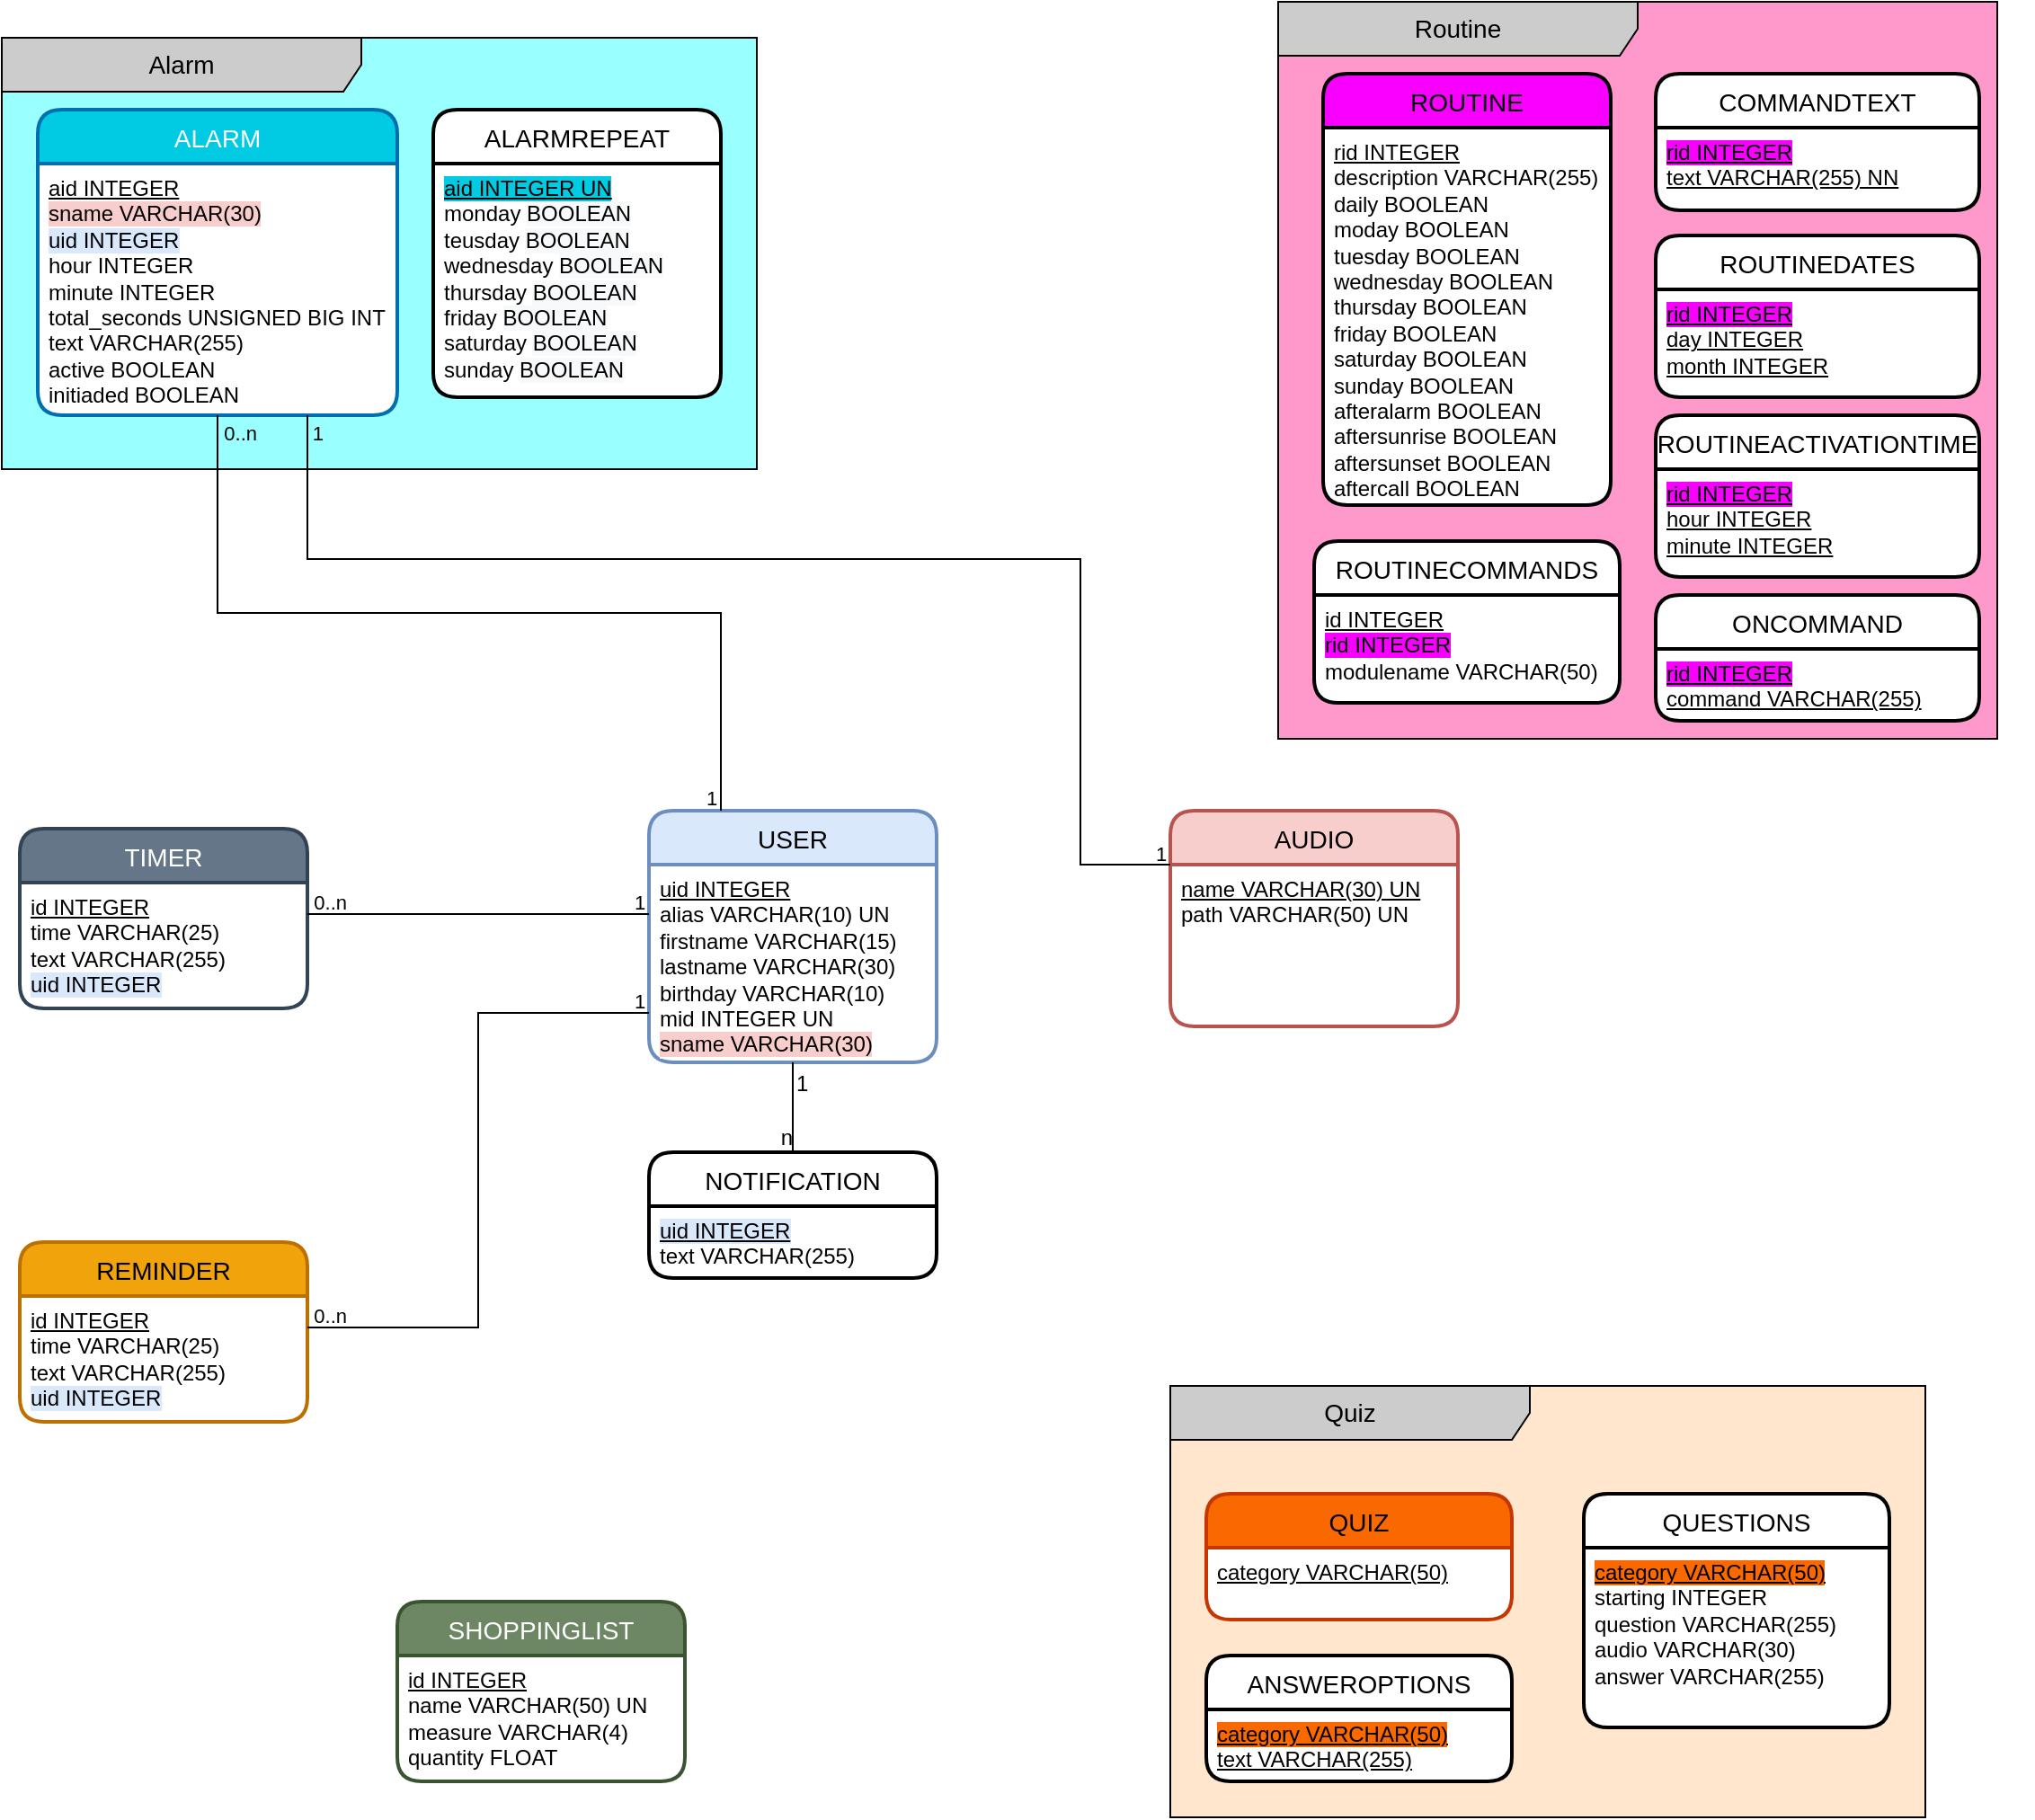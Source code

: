 <mxfile version="16.5.1" type="device"><diagram id="wY3-MZdnBv4CEE56D3wo" name="Seite-1"><mxGraphModel dx="1354" dy="816" grid="1" gridSize="10" guides="1" tooltips="1" connect="1" arrows="1" fold="1" page="1" pageScale="1" pageWidth="1169" pageHeight="1654" math="0" shadow="0"><root><mxCell id="0"/><mxCell id="1" parent="0"/><mxCell id="ENcvrtsNIVr2lBMWUQbj-1" value="AUDIO" style="swimlane;childLayout=stackLayout;horizontal=1;startSize=30;horizontalStack=0;rounded=1;fontSize=14;fontStyle=0;strokeWidth=2;resizeParent=0;resizeLast=1;shadow=0;dashed=0;align=center;fillColor=#f8cecc;strokeColor=#b85450;swimlaneFillColor=default;" parent="1" vertex="1"><mxGeometry x="680" y="480" width="160" height="120" as="geometry"/></mxCell><mxCell id="ENcvrtsNIVr2lBMWUQbj-2" value="&lt;u&gt;name VARCHAR(30) UN&lt;/u&gt;&lt;br&gt;path VARCHAR(50) UN" style="align=left;strokeColor=none;fillColor=none;spacingLeft=4;fontSize=12;verticalAlign=top;resizable=0;rotatable=0;part=1;html=1;" parent="ENcvrtsNIVr2lBMWUQbj-1" vertex="1"><mxGeometry y="30" width="160" height="90" as="geometry"/></mxCell><mxCell id="ENcvrtsNIVr2lBMWUQbj-3" value="USER" style="swimlane;childLayout=stackLayout;horizontal=1;startSize=30;horizontalStack=0;rounded=1;fontSize=14;fontStyle=0;strokeWidth=2;resizeParent=0;resizeLast=1;shadow=0;dashed=0;align=center;fillColor=#DAE8FC;strokeColor=#6C8EBF;swimlaneFillColor=default;" parent="1" vertex="1"><mxGeometry x="390" y="480" width="160" height="140" as="geometry"/></mxCell><mxCell id="ENcvrtsNIVr2lBMWUQbj-4" value="&lt;u&gt;uid INTEGER&lt;/u&gt;&lt;br&gt;alias VARCHAR(10) UN&lt;br&gt;firstname VARCHAR(15)&lt;br&gt;lastname VARCHAR(30)&lt;br&gt;birthday VARCHAR(10)&lt;br&gt;mid INTEGER UN&lt;br&gt;&lt;span style=&quot;background-color: rgb(248 , 206 , 204)&quot;&gt;sname VARCHAR(30)&lt;/span&gt;" style="align=left;strokeColor=none;fillColor=none;spacingLeft=4;fontSize=12;verticalAlign=top;resizable=0;rotatable=0;part=1;fontStyle=0;labelBackgroundColor=default;html=1;" parent="ENcvrtsNIVr2lBMWUQbj-3" vertex="1"><mxGeometry y="30" width="160" height="110" as="geometry"/></mxCell><mxCell id="ENcvrtsNIVr2lBMWUQbj-9" value="TIMER" style="swimlane;childLayout=stackLayout;horizontal=1;startSize=30;horizontalStack=0;rounded=1;fontSize=14;fontStyle=0;strokeWidth=2;resizeParent=0;resizeLast=1;shadow=0;dashed=0;align=center;swimlaneFillColor=default;fillColor=#647687;fontColor=#ffffff;strokeColor=#314354;" parent="1" vertex="1"><mxGeometry x="40" y="490" width="160" height="100" as="geometry"/></mxCell><mxCell id="ENcvrtsNIVr2lBMWUQbj-10" value="&lt;u&gt;id INTEGER&lt;/u&gt;&lt;br&gt;time VARCHAR(25)&lt;br&gt;text VARCHAR(255)&lt;br&gt;&lt;span style=&quot;background-color: rgb(218 , 232 , 252)&quot;&gt;uid INTEGER&lt;/span&gt;" style="align=left;strokeColor=none;fillColor=none;spacingLeft=4;fontSize=12;verticalAlign=top;resizable=0;rotatable=0;part=1;html=1;" parent="ENcvrtsNIVr2lBMWUQbj-9" vertex="1"><mxGeometry y="30" width="160" height="70" as="geometry"/></mxCell><mxCell id="ENcvrtsNIVr2lBMWUQbj-11" value="REMINDER" style="swimlane;childLayout=stackLayout;horizontal=1;startSize=30;horizontalStack=0;rounded=1;fontSize=14;fontStyle=0;strokeWidth=2;resizeParent=0;resizeLast=1;shadow=0;dashed=0;align=center;swimlaneFillColor=default;fillColor=#f0a30a;fontColor=#000000;strokeColor=#BD7000;" parent="1" vertex="1"><mxGeometry x="40" y="720" width="160" height="100" as="geometry"/></mxCell><mxCell id="ENcvrtsNIVr2lBMWUQbj-12" value="&lt;u&gt;id INTEGER&lt;/u&gt;&lt;br&gt;time VARCHAR(25)&lt;br&gt;text VARCHAR(255)&lt;br&gt;&lt;span style=&quot;background-color: rgb(218 , 232 , 252)&quot;&gt;uid INTEGER&lt;/span&gt;" style="align=left;strokeColor=none;fillColor=none;spacingLeft=4;fontSize=12;verticalAlign=top;resizable=0;rotatable=0;part=1;html=1;" parent="ENcvrtsNIVr2lBMWUQbj-11" vertex="1"><mxGeometry y="30" width="160" height="70" as="geometry"/></mxCell><mxCell id="ENcvrtsNIVr2lBMWUQbj-25" value="NOTIFICATION" style="swimlane;childLayout=stackLayout;horizontal=1;startSize=30;horizontalStack=0;rounded=1;fontSize=14;fontStyle=0;strokeWidth=2;resizeParent=0;resizeLast=1;shadow=0;dashed=0;align=center;swimlaneFillColor=default;" parent="1" vertex="1"><mxGeometry x="390" y="670" width="160" height="70" as="geometry"/></mxCell><mxCell id="ENcvrtsNIVr2lBMWUQbj-26" value="&lt;u style=&quot;background-color: rgb(218 , 232 , 252)&quot;&gt;uid INTEGER&lt;/u&gt;&lt;br&gt;text VARCHAR(255)" style="align=left;strokeColor=none;fillColor=none;spacingLeft=4;fontSize=12;verticalAlign=top;resizable=0;rotatable=0;part=1;html=1;" parent="ENcvrtsNIVr2lBMWUQbj-25" vertex="1"><mxGeometry y="30" width="160" height="40" as="geometry"/></mxCell><mxCell id="ENcvrtsNIVr2lBMWUQbj-35" value="" style="group" parent="1" vertex="1" connectable="0"><mxGeometry x="740" y="30" width="420" height="420" as="geometry"/></mxCell><mxCell id="RToX2C_Fm4Mb8O-b6EXX-3" value="" style="group" parent="ENcvrtsNIVr2lBMWUQbj-35" vertex="1" connectable="0"><mxGeometry width="400" height="420" as="geometry"/></mxCell><mxCell id="ENcvrtsNIVr2lBMWUQbj-33" value="Routine" style="shape=umlFrame;whiteSpace=wrap;html=1;fontSize=14;width=200;height=30;gradientColor=none;swimlaneFillColor=#FF99CC;fillColor=#CCCCCC;" parent="RToX2C_Fm4Mb8O-b6EXX-3" vertex="1"><mxGeometry width="400" height="410" as="geometry"/></mxCell><mxCell id="ENcvrtsNIVr2lBMWUQbj-13" value="ROUTINE" style="swimlane;childLayout=stackLayout;horizontal=1;startSize=30;horizontalStack=0;rounded=1;fontSize=14;fontStyle=0;strokeWidth=2;resizeParent=0;resizeLast=1;shadow=0;dashed=0;align=center;swimlaneFillColor=default;fillColor=#F700FF;" parent="RToX2C_Fm4Mb8O-b6EXX-3" vertex="1"><mxGeometry x="25" y="40" width="160.0" height="240" as="geometry"/></mxCell><mxCell id="ENcvrtsNIVr2lBMWUQbj-14" value="&lt;u&gt;rid INTEGER&lt;br&gt;&lt;/u&gt;description VARCHAR(255)&lt;br&gt;daily BOOLEAN&lt;br&gt;moday BOOLEAN&lt;br&gt;tuesday BOOLEAN&lt;br&gt;wednesday BOOLEAN&lt;br&gt;thursday BOOLEAN&lt;br&gt;friday BOOLEAN&lt;br&gt;saturday BOOLEAN&lt;br&gt;sunday BOOLEAN&lt;br&gt;afteralarm BOOLEAN&lt;br&gt;aftersunrise BOOLEAN&lt;br&gt;aftersunset BOOLEAN&lt;br&gt;aftercall BOOLEAN" style="align=left;strokeColor=none;fillColor=none;spacingLeft=4;fontSize=12;verticalAlign=top;resizable=0;rotatable=0;part=1;html=1;" parent="ENcvrtsNIVr2lBMWUQbj-13" vertex="1"><mxGeometry y="30" width="160.0" height="210" as="geometry"/></mxCell><mxCell id="ENcvrtsNIVr2lBMWUQbj-15" value="ROUTINECOMMANDS" style="swimlane;childLayout=stackLayout;horizontal=1;startSize=30;horizontalStack=0;rounded=1;fontSize=14;fontStyle=0;strokeWidth=2;resizeParent=0;resizeLast=1;shadow=0;dashed=0;align=center;swimlaneFillColor=default;" parent="RToX2C_Fm4Mb8O-b6EXX-3" vertex="1"><mxGeometry x="20.0" y="300" width="170.0" height="90" as="geometry"/></mxCell><mxCell id="ENcvrtsNIVr2lBMWUQbj-16" value="&lt;u&gt;id INTEGER&lt;/u&gt;&lt;br&gt;&lt;span style=&quot;background-color: rgb(247 , 0 , 255)&quot;&gt;rid INTEGER&lt;/span&gt;&lt;br&gt;modulename VARCHAR(50)" style="align=left;strokeColor=none;fillColor=none;spacingLeft=4;fontSize=12;verticalAlign=top;resizable=0;rotatable=0;part=1;html=1;" parent="ENcvrtsNIVr2lBMWUQbj-15" vertex="1"><mxGeometry y="30" width="170.0" height="60" as="geometry"/></mxCell><mxCell id="ENcvrtsNIVr2lBMWUQbj-17" value="COMMANDTEXT" style="swimlane;childLayout=stackLayout;horizontal=1;startSize=30;horizontalStack=0;rounded=1;fontSize=14;fontStyle=0;strokeWidth=2;resizeParent=0;resizeLast=1;shadow=0;dashed=0;align=center;swimlaneFillColor=default;" parent="RToX2C_Fm4Mb8O-b6EXX-3" vertex="1"><mxGeometry x="210.0" y="40" width="180.0" height="76" as="geometry"/></mxCell><mxCell id="ENcvrtsNIVr2lBMWUQbj-18" value="&lt;u&gt;&lt;span style=&quot;background-color: rgb(247 , 0 , 255)&quot;&gt;rid INTEGER&lt;/span&gt;&lt;br&gt;text VARCHAR(255) NN&lt;/u&gt;" style="align=left;strokeColor=none;fillColor=none;spacingLeft=4;fontSize=12;verticalAlign=top;resizable=0;rotatable=0;part=1;html=1;" parent="ENcvrtsNIVr2lBMWUQbj-17" vertex="1"><mxGeometry y="30" width="180.0" height="46" as="geometry"/></mxCell><mxCell id="ENcvrtsNIVr2lBMWUQbj-42" value="ROUTINEDATES" style="swimlane;childLayout=stackLayout;horizontal=1;startSize=30;horizontalStack=0;rounded=1;fontSize=14;fontStyle=0;strokeWidth=2;resizeParent=0;resizeLast=1;shadow=0;dashed=0;align=center;swimlaneFillColor=default;" parent="RToX2C_Fm4Mb8O-b6EXX-3" vertex="1"><mxGeometry x="210.0" y="130" width="180.0" height="90" as="geometry"/></mxCell><mxCell id="ENcvrtsNIVr2lBMWUQbj-43" value="&lt;u&gt;&lt;span style=&quot;background-color: rgb(247 , 0 , 255)&quot;&gt;rid INTEGER&lt;/span&gt;&lt;br&gt;day INTEGER&lt;br&gt;month INTEGER&lt;/u&gt;" style="align=left;strokeColor=none;fillColor=none;spacingLeft=4;fontSize=12;verticalAlign=top;resizable=0;rotatable=0;part=1;html=1;" parent="ENcvrtsNIVr2lBMWUQbj-42" vertex="1"><mxGeometry y="30" width="180.0" height="60" as="geometry"/></mxCell><mxCell id="RToX2C_Fm4Mb8O-b6EXX-1" value="ROUTINEACTIVATIONTIME" style="swimlane;childLayout=stackLayout;horizontal=1;startSize=30;horizontalStack=0;rounded=1;fontSize=14;fontStyle=0;strokeWidth=2;resizeParent=0;resizeLast=1;shadow=0;dashed=0;align=center;swimlaneFillColor=default;" parent="RToX2C_Fm4Mb8O-b6EXX-3" vertex="1"><mxGeometry x="210.0" y="230" width="180.0" height="90" as="geometry"/></mxCell><mxCell id="RToX2C_Fm4Mb8O-b6EXX-2" value="&lt;u&gt;&lt;span style=&quot;background-color: rgb(247 , 0 , 255)&quot;&gt;rid INTEGER&lt;/span&gt;&lt;br&gt;hour INTEGER&lt;br&gt;minute INTEGER&lt;/u&gt;" style="align=left;strokeColor=none;fillColor=none;spacingLeft=4;fontSize=12;verticalAlign=top;resizable=0;rotatable=0;part=1;html=1;" parent="RToX2C_Fm4Mb8O-b6EXX-1" vertex="1"><mxGeometry y="30" width="180.0" height="60" as="geometry"/></mxCell><mxCell id="QD7248ON0HtxKReJ_0PH-1" value="ONCOMMAND" style="swimlane;childLayout=stackLayout;horizontal=1;startSize=30;horizontalStack=0;rounded=1;fontSize=14;fontStyle=0;strokeWidth=2;resizeParent=0;resizeLast=1;shadow=0;dashed=0;align=center;swimlaneFillColor=default;" vertex="1" parent="RToX2C_Fm4Mb8O-b6EXX-3"><mxGeometry x="210" y="330" width="180" height="70" as="geometry"/></mxCell><mxCell id="QD7248ON0HtxKReJ_0PH-2" value="&lt;u&gt;&lt;span style=&quot;background-color: rgb(247 , 0 , 255)&quot;&gt;rid INTEGER&lt;/span&gt;&lt;br&gt;command VARCHAR(255)&lt;br&gt;&lt;/u&gt;" style="align=left;strokeColor=none;fillColor=none;spacingLeft=4;fontSize=12;verticalAlign=top;resizable=0;rotatable=0;part=1;html=1;" vertex="1" parent="QD7248ON0HtxKReJ_0PH-1"><mxGeometry y="30" width="180" height="40" as="geometry"/></mxCell><mxCell id="ENcvrtsNIVr2lBMWUQbj-36" value="" style="group" parent="1" vertex="1" connectable="0"><mxGeometry x="30" y="50" width="420" height="240" as="geometry"/></mxCell><mxCell id="ENcvrtsNIVr2lBMWUQbj-32" value="Alarm" style="shape=umlFrame;whiteSpace=wrap;html=1;fontSize=14;width=200;height=30;gradientColor=none;swimlaneFillColor=#99FFFF;fillColor=#CCCCCC;" parent="ENcvrtsNIVr2lBMWUQbj-36" vertex="1"><mxGeometry width="420" height="240" as="geometry"/></mxCell><mxCell id="ENcvrtsNIVr2lBMWUQbj-5" value="ALARM" style="swimlane;childLayout=stackLayout;horizontal=1;startSize=30;horizontalStack=0;rounded=1;fontSize=14;fontStyle=0;strokeWidth=2;resizeParent=0;resizeLast=1;shadow=0;dashed=0;align=center;glass=0;sketch=0;fillColor=#00CBE2;swimlaneFillColor=default;fontColor=#ffffff;strokeColor=#006EAF;" parent="ENcvrtsNIVr2lBMWUQbj-36" vertex="1"><mxGeometry x="20" y="40" width="200" height="170" as="geometry"/></mxCell><mxCell id="ENcvrtsNIVr2lBMWUQbj-6" value="&lt;u&gt;aid INTEGER&lt;/u&gt;&lt;br&gt;&lt;span style=&quot;background-color: rgb(248 , 206 , 204)&quot;&gt;sname VARCHAR(30)&lt;/span&gt;&lt;br&gt;&lt;span style=&quot;background-color: rgb(218 , 232 , 252)&quot;&gt;uid INTEGER&lt;/span&gt;&lt;br&gt;hour INTEGER&lt;br&gt;minute INTEGER&lt;br&gt;total_seconds UNSIGNED BIG INT&lt;br&gt;text VARCHAR(255)&lt;br&gt;active BOOLEAN&lt;br&gt;initiaded BOOLEAN" style="align=left;strokeColor=none;fillColor=none;spacingLeft=4;fontSize=12;verticalAlign=top;resizable=0;rotatable=0;part=1;html=1;" parent="ENcvrtsNIVr2lBMWUQbj-5" vertex="1"><mxGeometry y="30" width="200" height="140" as="geometry"/></mxCell><mxCell id="ENcvrtsNIVr2lBMWUQbj-7" value="ALARMREPEAT" style="swimlane;childLayout=stackLayout;horizontal=1;startSize=30;horizontalStack=0;rounded=1;fontSize=14;fontStyle=0;strokeWidth=2;resizeParent=0;resizeLast=1;shadow=0;dashed=0;align=center;glass=0;swimlaneFillColor=default;" parent="ENcvrtsNIVr2lBMWUQbj-36" vertex="1"><mxGeometry x="240" y="40" width="160" height="160" as="geometry"/></mxCell><mxCell id="ENcvrtsNIVr2lBMWUQbj-8" value="&lt;u style=&quot;background-color: rgb(0 , 203 , 226)&quot;&gt;aid INTEGER UN&lt;/u&gt;&lt;br&gt;monday&amp;nbsp;&lt;span style=&quot;background-color: rgb(248 , 249 , 250)&quot;&gt;BOOLEAN&lt;/span&gt;&lt;br&gt;teusday&amp;nbsp;&lt;span style=&quot;background-color: rgb(248 , 249 , 250)&quot;&gt;BOOLEAN&lt;/span&gt;&lt;br&gt;wednesday&amp;nbsp;&lt;span style=&quot;background-color: rgb(248 , 249 , 250)&quot;&gt;BOOLEAN&lt;/span&gt;&lt;br&gt;thursday&amp;nbsp;&lt;span style=&quot;background-color: rgb(248 , 249 , 250)&quot;&gt;BOOLEAN&lt;/span&gt;&lt;br&gt;friday&amp;nbsp;&lt;span style=&quot;background-color: rgb(248 , 249 , 250)&quot;&gt;BOOLEAN&lt;/span&gt;&lt;br&gt;saturday&amp;nbsp;&lt;span style=&quot;background-color: rgb(248 , 249 , 250)&quot;&gt;BOOLEAN&lt;/span&gt;&lt;br&gt;sunday&amp;nbsp;&lt;span style=&quot;background-color: rgb(248 , 249 , 250)&quot;&gt;BOOLEAN&lt;/span&gt;" style="align=left;strokeColor=none;fillColor=none;spacingLeft=4;fontSize=12;verticalAlign=top;resizable=0;rotatable=0;part=1;labelBackgroundColor=default;html=1;" parent="ENcvrtsNIVr2lBMWUQbj-7" vertex="1"><mxGeometry y="30" width="160" height="130" as="geometry"/></mxCell><mxCell id="ENcvrtsNIVr2lBMWUQbj-37" value="" style="group" parent="1" vertex="1" connectable="0"><mxGeometry x="680" y="800" width="420" height="240" as="geometry"/></mxCell><mxCell id="ENcvrtsNIVr2lBMWUQbj-34" value="Quiz" style="shape=umlFrame;whiteSpace=wrap;html=1;fontSize=14;width=200;height=30;gradientColor=none;swimlaneFillColor=#FFE6CC;fillColor=#CCCCCC;" parent="ENcvrtsNIVr2lBMWUQbj-37" vertex="1"><mxGeometry width="420" height="240" as="geometry"/></mxCell><mxCell id="ENcvrtsNIVr2lBMWUQbj-19" value="QUIZ" style="swimlane;childLayout=stackLayout;horizontal=1;startSize=30;horizontalStack=0;rounded=1;fontSize=14;fontStyle=0;strokeWidth=2;resizeParent=0;resizeLast=1;shadow=0;dashed=0;align=center;swimlaneFillColor=default;fillColor=#fa6800;fontColor=#000000;strokeColor=#C73500;" parent="ENcvrtsNIVr2lBMWUQbj-37" vertex="1"><mxGeometry x="20" y="60" width="170" height="70" as="geometry"/></mxCell><mxCell id="ENcvrtsNIVr2lBMWUQbj-20" value="&lt;u&gt;category VARCHAR(50)&lt;/u&gt;" style="align=left;strokeColor=none;fillColor=none;spacingLeft=4;fontSize=12;verticalAlign=top;resizable=0;rotatable=0;part=1;html=1;" parent="ENcvrtsNIVr2lBMWUQbj-19" vertex="1"><mxGeometry y="30" width="170" height="40" as="geometry"/></mxCell><mxCell id="ENcvrtsNIVr2lBMWUQbj-21" value="QUESTIONS" style="swimlane;childLayout=stackLayout;horizontal=1;startSize=30;horizontalStack=0;rounded=1;fontSize=14;fontStyle=0;strokeWidth=2;resizeParent=0;resizeLast=1;shadow=0;dashed=0;align=center;swimlaneFillColor=default;" parent="ENcvrtsNIVr2lBMWUQbj-37" vertex="1"><mxGeometry x="230" y="60" width="170" height="130" as="geometry"/></mxCell><mxCell id="ENcvrtsNIVr2lBMWUQbj-22" value="&lt;u style=&quot;background-color: rgb(250 , 104 , 0)&quot;&gt;category VARCHAR(50)&lt;/u&gt;&lt;br&gt;starting INTEGER&lt;br&gt;question VARCHAR(255)&lt;br&gt;audio VARCHAR(30)&lt;br&gt;answer VARCHAR(255)" style="align=left;strokeColor=none;fillColor=none;spacingLeft=4;fontSize=12;verticalAlign=top;resizable=0;rotatable=0;part=1;html=1;" parent="ENcvrtsNIVr2lBMWUQbj-21" vertex="1"><mxGeometry y="30" width="170" height="100" as="geometry"/></mxCell><mxCell id="ENcvrtsNIVr2lBMWUQbj-23" value="ANSWEROPTIONS" style="swimlane;childLayout=stackLayout;horizontal=1;startSize=30;horizontalStack=0;rounded=1;fontSize=14;fontStyle=0;strokeWidth=2;resizeParent=0;resizeLast=1;shadow=0;dashed=0;align=center;swimlaneFillColor=default;" parent="ENcvrtsNIVr2lBMWUQbj-37" vertex="1"><mxGeometry x="20" y="150" width="170" height="70" as="geometry"/></mxCell><mxCell id="ENcvrtsNIVr2lBMWUQbj-24" value="&lt;u style=&quot;background-color: rgb(250 , 104 , 0)&quot;&gt;category VARCHAR(50)&lt;/u&gt;&lt;br&gt;&lt;u&gt;text VARCHAR(255)&lt;/u&gt;" style="align=left;strokeColor=none;fillColor=none;spacingLeft=4;fontSize=12;verticalAlign=top;resizable=0;rotatable=0;part=1;html=1;" parent="ENcvrtsNIVr2lBMWUQbj-23" vertex="1"><mxGeometry y="30" width="170" height="40" as="geometry"/></mxCell><mxCell id="ENcvrtsNIVr2lBMWUQbj-38" value="SHOPPINGLIST" style="swimlane;childLayout=stackLayout;horizontal=1;startSize=30;horizontalStack=0;rounded=1;fontSize=14;fontStyle=0;strokeWidth=2;resizeParent=0;resizeLast=1;shadow=0;dashed=0;align=center;swimlaneFillColor=default;fillColor=#6d8764;fontColor=#ffffff;strokeColor=#3A5431;" parent="1" vertex="1"><mxGeometry x="250" y="920" width="160" height="100" as="geometry"/></mxCell><mxCell id="ENcvrtsNIVr2lBMWUQbj-39" value="&lt;u&gt;id INTEGER&lt;/u&gt;&lt;br&gt;name VARCHAR(50) UN&lt;br&gt;measure VARCHAR(4)&lt;br&gt;quantity FLOAT" style="align=left;strokeColor=none;fillColor=none;spacingLeft=4;fontSize=12;verticalAlign=top;resizable=0;rotatable=0;part=1;html=1;" parent="ENcvrtsNIVr2lBMWUQbj-38" vertex="1"><mxGeometry y="30" width="160" height="70" as="geometry"/></mxCell><mxCell id="ENcvrtsNIVr2lBMWUQbj-48" value="" style="endArrow=none;html=1;rounded=0;fontColor=#000000;entryX=0.5;entryY=0;entryDx=0;entryDy=0;exitX=0.5;exitY=1;exitDx=0;exitDy=0;" parent="1" source="ENcvrtsNIVr2lBMWUQbj-4" target="ENcvrtsNIVr2lBMWUQbj-25" edge="1"><mxGeometry relative="1" as="geometry"><mxPoint x="380" y="620" as="sourcePoint"/><mxPoint x="540" y="620" as="targetPoint"/></mxGeometry></mxCell><mxCell id="ENcvrtsNIVr2lBMWUQbj-49" value="1" style="resizable=0;html=1;align=left;verticalAlign=bottom;shadow=0;glass=0;labelBackgroundColor=none;sketch=0;fontColor=#000000;strokeColor=#6C8EBF;fillColor=#F700FF;gradientColor=none;" parent="ENcvrtsNIVr2lBMWUQbj-48" connectable="0" vertex="1"><mxGeometry x="-1" relative="1" as="geometry"><mxPoint y="20" as="offset"/></mxGeometry></mxCell><mxCell id="ENcvrtsNIVr2lBMWUQbj-50" value="n" style="resizable=0;html=1;align=right;verticalAlign=bottom;shadow=0;glass=0;labelBackgroundColor=none;sketch=0;fontColor=#000000;strokeColor=#6C8EBF;fillColor=#F700FF;gradientColor=none;" parent="ENcvrtsNIVr2lBMWUQbj-48" connectable="0" vertex="1"><mxGeometry x="1" relative="1" as="geometry"/></mxCell><mxCell id="ENcvrtsNIVr2lBMWUQbj-51" value="" style="endArrow=none;html=1;edgeStyle=orthogonalEdgeStyle;rounded=0;fontColor=#000000;exitX=0;exitY=0.25;exitDx=0;exitDy=0;entryX=1;entryY=0.25;entryDx=0;entryDy=0;" parent="1" source="ENcvrtsNIVr2lBMWUQbj-4" target="ENcvrtsNIVr2lBMWUQbj-10" edge="1"><mxGeometry relative="1" as="geometry"><mxPoint x="170" y="630" as="sourcePoint"/><mxPoint x="330" y="630" as="targetPoint"/></mxGeometry></mxCell><mxCell id="ENcvrtsNIVr2lBMWUQbj-52" value="1" style="edgeLabel;resizable=0;html=1;align=left;verticalAlign=bottom;shadow=0;glass=0;labelBackgroundColor=none;sketch=0;fontColor=#000000;strokeColor=#6C8EBF;fillColor=#F700FF;gradientColor=none;" parent="ENcvrtsNIVr2lBMWUQbj-51" connectable="0" vertex="1"><mxGeometry x="-1" relative="1" as="geometry"><mxPoint x="-10" y="2" as="offset"/></mxGeometry></mxCell><mxCell id="ENcvrtsNIVr2lBMWUQbj-53" value="0..n" style="edgeLabel;resizable=0;html=1;align=right;verticalAlign=bottom;shadow=0;glass=0;labelBackgroundColor=none;sketch=0;fontColor=#000000;strokeColor=#6C8EBF;fillColor=#F700FF;gradientColor=none;" parent="ENcvrtsNIVr2lBMWUQbj-51" connectable="0" vertex="1"><mxGeometry x="1" relative="1" as="geometry"><mxPoint x="22" y="2" as="offset"/></mxGeometry></mxCell><mxCell id="ENcvrtsNIVr2lBMWUQbj-54" value="" style="endArrow=none;html=1;edgeStyle=orthogonalEdgeStyle;rounded=0;fontColor=#000000;exitX=0;exitY=0.75;exitDx=0;exitDy=0;entryX=1;entryY=0.25;entryDx=0;entryDy=0;" parent="1" source="ENcvrtsNIVr2lBMWUQbj-4" target="ENcvrtsNIVr2lBMWUQbj-12" edge="1"><mxGeometry relative="1" as="geometry"><mxPoint x="340" y="632.5" as="sourcePoint"/><mxPoint x="150" y="640.0" as="targetPoint"/></mxGeometry></mxCell><mxCell id="ENcvrtsNIVr2lBMWUQbj-55" value="1" style="edgeLabel;resizable=0;html=1;align=left;verticalAlign=bottom;shadow=0;glass=0;labelBackgroundColor=none;sketch=0;fontColor=#000000;strokeColor=#6C8EBF;fillColor=#F700FF;gradientColor=none;" parent="ENcvrtsNIVr2lBMWUQbj-54" connectable="0" vertex="1"><mxGeometry x="-1" relative="1" as="geometry"><mxPoint x="-10" y="2" as="offset"/></mxGeometry></mxCell><mxCell id="ENcvrtsNIVr2lBMWUQbj-56" value="0..n" style="edgeLabel;resizable=0;html=1;align=right;verticalAlign=bottom;shadow=0;glass=0;labelBackgroundColor=none;sketch=0;fontColor=#000000;strokeColor=#6C8EBF;fillColor=#F700FF;gradientColor=none;" parent="ENcvrtsNIVr2lBMWUQbj-54" connectable="0" vertex="1"><mxGeometry x="1" relative="1" as="geometry"><mxPoint x="22" y="2" as="offset"/></mxGeometry></mxCell><mxCell id="ENcvrtsNIVr2lBMWUQbj-57" value="" style="endArrow=none;html=1;edgeStyle=orthogonalEdgeStyle;rounded=0;fontColor=#000000;exitX=0.25;exitY=0;exitDx=0;exitDy=0;entryX=0.5;entryY=1;entryDx=0;entryDy=0;" parent="1" source="ENcvrtsNIVr2lBMWUQbj-3" target="ENcvrtsNIVr2lBMWUQbj-6" edge="1"><mxGeometry relative="1" as="geometry"><mxPoint x="410" y="432.5" as="sourcePoint"/><mxPoint x="220" y="440" as="targetPoint"/></mxGeometry></mxCell><mxCell id="ENcvrtsNIVr2lBMWUQbj-58" value="1" style="edgeLabel;resizable=0;html=1;align=left;verticalAlign=bottom;shadow=0;glass=0;labelBackgroundColor=none;sketch=0;fontColor=#000000;strokeColor=#6C8EBF;fillColor=#F700FF;gradientColor=none;" parent="ENcvrtsNIVr2lBMWUQbj-57" connectable="0" vertex="1"><mxGeometry x="-1" relative="1" as="geometry"><mxPoint x="-10" y="1" as="offset"/></mxGeometry></mxCell><mxCell id="ENcvrtsNIVr2lBMWUQbj-59" value="0..n" style="edgeLabel;resizable=0;html=1;align=right;verticalAlign=bottom;shadow=0;glass=0;labelBackgroundColor=none;sketch=0;fontColor=#000000;strokeColor=#6C8EBF;fillColor=#F700FF;gradientColor=none;" parent="ENcvrtsNIVr2lBMWUQbj-57" connectable="0" vertex="1"><mxGeometry x="1" relative="1" as="geometry"><mxPoint x="22" y="18" as="offset"/></mxGeometry></mxCell><mxCell id="ENcvrtsNIVr2lBMWUQbj-60" value="" style="endArrow=none;html=1;edgeStyle=orthogonalEdgeStyle;rounded=0;fontColor=#000000;exitX=0;exitY=0;exitDx=0;exitDy=0;entryX=0.75;entryY=1;entryDx=0;entryDy=0;" parent="1" source="ENcvrtsNIVr2lBMWUQbj-2" target="ENcvrtsNIVr2lBMWUQbj-6" edge="1"><mxGeometry relative="1" as="geometry"><mxPoint x="510" y="332.5" as="sourcePoint"/><mxPoint x="320" y="340" as="targetPoint"/><Array as="points"><mxPoint x="630" y="510"/><mxPoint x="630" y="340"/><mxPoint x="200" y="340"/></Array></mxGeometry></mxCell><mxCell id="ENcvrtsNIVr2lBMWUQbj-61" value="1" style="edgeLabel;resizable=0;html=1;align=left;verticalAlign=bottom;shadow=0;glass=0;labelBackgroundColor=none;sketch=0;fontColor=#000000;strokeColor=#6C8EBF;fillColor=#F700FF;gradientColor=none;" parent="ENcvrtsNIVr2lBMWUQbj-60" connectable="0" vertex="1"><mxGeometry x="-1" relative="1" as="geometry"><mxPoint x="-10" y="2" as="offset"/></mxGeometry></mxCell><mxCell id="ENcvrtsNIVr2lBMWUQbj-62" value="1" style="edgeLabel;resizable=0;html=1;align=right;verticalAlign=bottom;shadow=0;glass=0;labelBackgroundColor=none;sketch=0;fontColor=#000000;strokeColor=#6C8EBF;fillColor=#F700FF;gradientColor=none;" parent="ENcvrtsNIVr2lBMWUQbj-60" connectable="0" vertex="1"><mxGeometry x="1" relative="1" as="geometry"><mxPoint x="9" y="18" as="offset"/></mxGeometry></mxCell></root></mxGraphModel></diagram></mxfile>